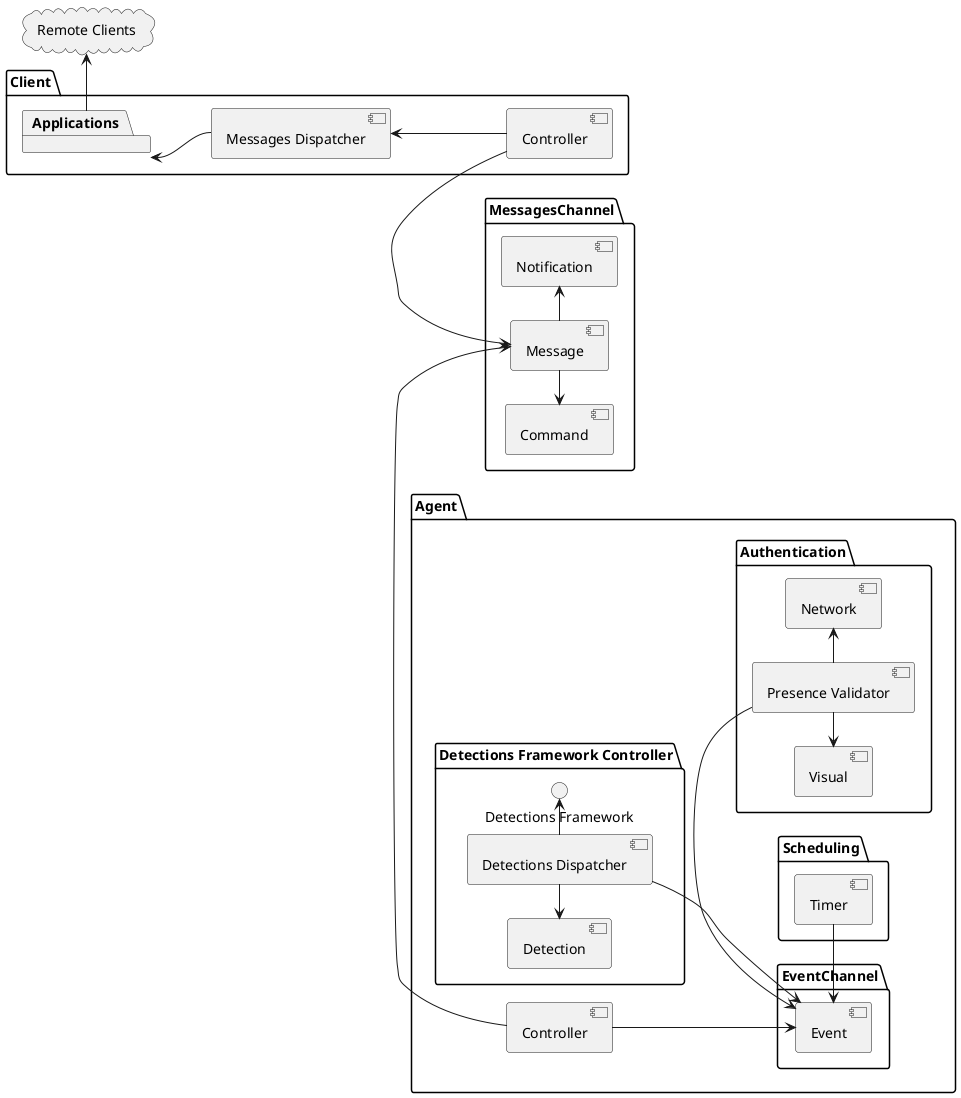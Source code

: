 @startuml
'https://plantuml.com/component-diagram

left to right direction

package "Agent" {
    [Controller] as Agent_Controller
    package "Authentication" {
      [Presence Validator]
      [Network]
      [Visual]
    }

    package "Detections Framework Controller" {
      () "Detections Framework" as DF
      [Detections Dispatcher] -> DF
      [Detection] <- [Detections Dispatcher]
    }


    package EventChannel {
      Agent_Controller --> [Event]
      [Presence Validator] -> [Event]
      [Detections Dispatcher] --> [Event]
    }

    package "Scheduling" {
      [Timer] -> [Event]
    }

}

package "Client" {
    [Controller] as Client_Controller
    [Messages Dispatcher] <-- Client_Controller

    package [Applications] {
    }
}

package MessagesChannel {
    [Command] <- [Message]
    [Message]
    [Message] -> [Notification]
}


cloud "Remote Clients" {
}

[Applications] <-- [Messages Dispatcher]
[Applications] -> "Remote Clients"
Client_Controller -> [Message]
Agent_Controller -> [Message]

[Presence Validator] -> [Network]
[Visual] <- [Presence Validator]

@enduml